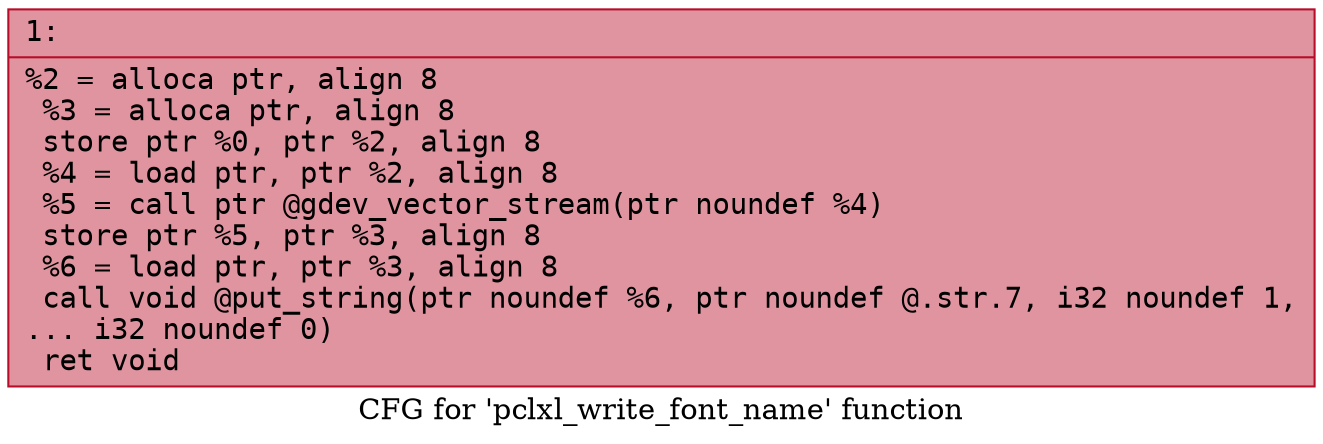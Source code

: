 digraph "CFG for 'pclxl_write_font_name' function" {
	label="CFG for 'pclxl_write_font_name' function";

	Node0x600003bae9e0 [shape=record,color="#b70d28ff", style=filled, fillcolor="#b70d2870" fontname="Courier",label="{1:\l|  %2 = alloca ptr, align 8\l  %3 = alloca ptr, align 8\l  store ptr %0, ptr %2, align 8\l  %4 = load ptr, ptr %2, align 8\l  %5 = call ptr @gdev_vector_stream(ptr noundef %4)\l  store ptr %5, ptr %3, align 8\l  %6 = load ptr, ptr %3, align 8\l  call void @put_string(ptr noundef %6, ptr noundef @.str.7, i32 noundef 1,\l... i32 noundef 0)\l  ret void\l}"];
}
